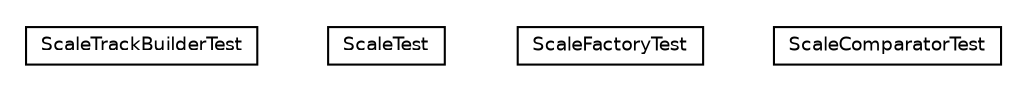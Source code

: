 #!/usr/local/bin/dot
#
# Class diagram 
# Generated by UMLGraph version R5_6-24-gf6e263 (http://www.umlgraph.org/)
#

digraph G {
	edge [fontname="Helvetica",fontsize=10,labelfontname="Helvetica",labelfontsize=10];
	node [fontname="Helvetica",fontsize=10,shape=plaintext];
	nodesep=0.25;
	ranksep=0.5;
	// com.rockhoppertech.music.scale.ScaleTrackBuilderTest
	c332 [label=<<table title="com.rockhoppertech.music.scale.ScaleTrackBuilderTest" border="0" cellborder="1" cellspacing="0" cellpadding="2" port="p" href="./ScaleTrackBuilderTest.html">
		<tr><td><table border="0" cellspacing="0" cellpadding="1">
<tr><td align="center" balign="center"> ScaleTrackBuilderTest </td></tr>
		</table></td></tr>
		</table>>, URL="./ScaleTrackBuilderTest.html", fontname="Helvetica", fontcolor="black", fontsize=9.0];
	// com.rockhoppertech.music.scale.ScaleTest
	c333 [label=<<table title="com.rockhoppertech.music.scale.ScaleTest" border="0" cellborder="1" cellspacing="0" cellpadding="2" port="p" href="./ScaleTest.html">
		<tr><td><table border="0" cellspacing="0" cellpadding="1">
<tr><td align="center" balign="center"> ScaleTest </td></tr>
		</table></td></tr>
		</table>>, URL="./ScaleTest.html", fontname="Helvetica", fontcolor="black", fontsize=9.0];
	// com.rockhoppertech.music.scale.ScaleFactoryTest
	c334 [label=<<table title="com.rockhoppertech.music.scale.ScaleFactoryTest" border="0" cellborder="1" cellspacing="0" cellpadding="2" port="p" href="./ScaleFactoryTest.html">
		<tr><td><table border="0" cellspacing="0" cellpadding="1">
<tr><td align="center" balign="center"> ScaleFactoryTest </td></tr>
		</table></td></tr>
		</table>>, URL="./ScaleFactoryTest.html", fontname="Helvetica", fontcolor="black", fontsize=9.0];
	// com.rockhoppertech.music.scale.ScaleComparatorTest
	c335 [label=<<table title="com.rockhoppertech.music.scale.ScaleComparatorTest" border="0" cellborder="1" cellspacing="0" cellpadding="2" port="p" href="./ScaleComparatorTest.html">
		<tr><td><table border="0" cellspacing="0" cellpadding="1">
<tr><td align="center" balign="center"> ScaleComparatorTest </td></tr>
		</table></td></tr>
		</table>>, URL="./ScaleComparatorTest.html", fontname="Helvetica", fontcolor="black", fontsize=9.0];
}

